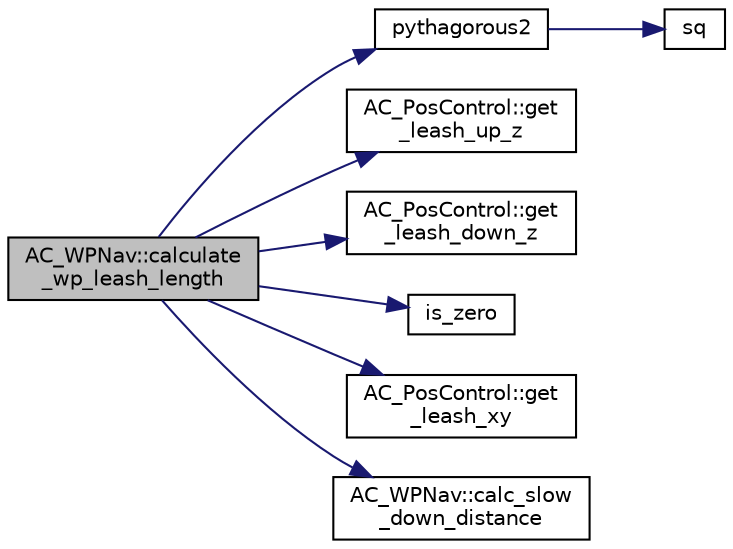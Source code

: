 digraph "AC_WPNav::calculate_wp_leash_length"
{
 // INTERACTIVE_SVG=YES
  edge [fontname="Helvetica",fontsize="10",labelfontname="Helvetica",labelfontsize="10"];
  node [fontname="Helvetica",fontsize="10",shape=record];
  rankdir="LR";
  Node1 [label="AC_WPNav::calculate\l_wp_leash_length",height=0.2,width=0.4,color="black", fillcolor="grey75", style="filled" fontcolor="black"];
  Node1 -> Node2 [color="midnightblue",fontsize="10",style="solid",fontname="Helvetica"];
  Node2 [label="pythagorous2",height=0.2,width=0.4,color="black", fillcolor="white", style="filled",URL="$AP__Math_8cpp.html#afd3767d48a7b20f6d5220a4f8007af00"];
  Node2 -> Node3 [color="midnightblue",fontsize="10",style="solid",fontname="Helvetica"];
  Node3 [label="sq",height=0.2,width=0.4,color="black", fillcolor="white", style="filled",URL="$AP__Math_8cpp.html#a996fdbe87607543eef5dcb234f6bc017"];
  Node1 -> Node4 [color="midnightblue",fontsize="10",style="solid",fontname="Helvetica"];
  Node4 [label="AC_PosControl::get\l_leash_up_z",height=0.2,width=0.4,color="black", fillcolor="white", style="filled",URL="$classAC__PosControl.html#ab17ea3a4f6f232c9944712b39e76aac8"];
  Node1 -> Node5 [color="midnightblue",fontsize="10",style="solid",fontname="Helvetica"];
  Node5 [label="AC_PosControl::get\l_leash_down_z",height=0.2,width=0.4,color="black", fillcolor="white", style="filled",URL="$classAC__PosControl.html#aeba418c057fc5aa5aa784d809da98f14"];
  Node1 -> Node6 [color="midnightblue",fontsize="10",style="solid",fontname="Helvetica"];
  Node6 [label="is_zero",height=0.2,width=0.4,color="black", fillcolor="white", style="filled",URL="$AP__Math_8h.html#a108b79eeb35c5d58f324458ec9e1e9f2"];
  Node1 -> Node7 [color="midnightblue",fontsize="10",style="solid",fontname="Helvetica"];
  Node7 [label="AC_PosControl::get\l_leash_xy",height=0.2,width=0.4,color="black", fillcolor="white", style="filled",URL="$classAC__PosControl.html#aa5759b18c7c1208b6979c728fb85f1e4"];
  Node1 -> Node8 [color="midnightblue",fontsize="10",style="solid",fontname="Helvetica"];
  Node8 [label="AC_WPNav::calc_slow\l_down_distance",height=0.2,width=0.4,color="black", fillcolor="white", style="filled",URL="$classAC__WPNav.html#a4bbed458f180899ecffd17e508ddf408",tooltip="calc_slow_down_distance - calculates distance before waypoint that target point should begin to slow-..."];
}

